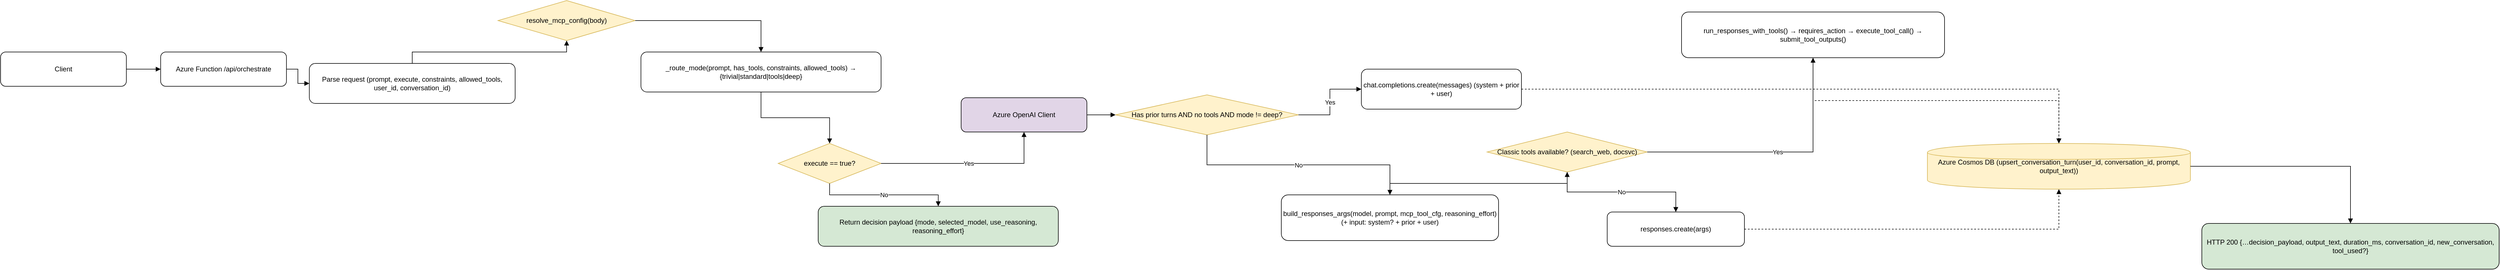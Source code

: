 <mxfile>
    <diagram name="Orchestrate HTTP Flow" id="0">
        <mxGraphModel dx="1111" dy="1288" grid="1" gridSize="10" guides="1" tooltips="1" connect="1" arrows="1" fold="1" page="1" pageScale="1" pageWidth="1600" pageHeight="1000" math="0" shadow="0">
            <root>
                <mxCell id="0"/>
                <mxCell id="1" parent="0"/>
                <mxCell id="2" value="Client" style="rounded=1;whiteSpace=wrap;html=1;" parent="1" vertex="1">
                    <mxGeometry x="40" y="80" width="220" height="60" as="geometry"/>
                </mxCell>
                <mxCell id="3" value="Azure Function /api/orchestrate" style="rounded=1;whiteSpace=wrap;html=1;" parent="1" vertex="1">
                    <mxGeometry x="320" y="80" width="220" height="60" as="geometry"/>
                </mxCell>
                <mxCell id="4" value="Parse request (prompt, execute, constraints, allowed_tools, user_id, conversation_id)" style="rounded=1;whiteSpace=wrap;html=1;" parent="1" vertex="1">
                    <mxGeometry x="580" y="100" width="360" height="70" as="geometry"/>
                </mxCell>
                <mxCell id="5" value="resolve_mcp_config(body)" style="rhombus;whiteSpace=wrap;html=1;fillColor=#fff2cc;strokeColor=#d6b656;" parent="1" vertex="1">
                    <mxGeometry x="910" y="-10" width="240" height="70" as="geometry"/>
                </mxCell>
                <mxCell id="6" value="_route_mode(prompt, has_tools, constraints, allowed_tools) → {trivial|standard|tools|deep}" style="rounded=1;whiteSpace=wrap;html=1;" parent="1" vertex="1">
                    <mxGeometry x="1160" y="80" width="420" height="70" as="geometry"/>
                </mxCell>
                <mxCell id="7" value="execute == true?" style="rhombus;whiteSpace=wrap;html=1;fillColor=#fff2cc;strokeColor=#d6b656;" parent="1" vertex="1">
                    <mxGeometry x="1400" y="240" width="180" height="70" as="geometry"/>
                </mxCell>
                <mxCell id="8" value="Return decision payload {mode, selected_model, use_reasoning, reasoning_effort}" style="rounded=1;whiteSpace=wrap;html=1;fillColor=#d5e8d4;" parent="1" vertex="1">
                    <mxGeometry x="1470" y="350" width="420" height="70" as="geometry"/>
                </mxCell>
                <mxCell id="9" value="Azure OpenAI Client" style="rounded=1;whiteSpace=wrap;html=1;fillColor=#e1d5e7;" parent="1" vertex="1">
                    <mxGeometry x="1720" y="160" width="220" height="60" as="geometry"/>
                </mxCell>
                <mxCell id="10" value="Has prior turns AND no tools AND mode != deep?" style="rhombus;whiteSpace=wrap;html=1;fillColor=#fff2cc;strokeColor=#d6b656;" parent="1" vertex="1">
                    <mxGeometry x="1990" y="155" width="320" height="70" as="geometry"/>
                </mxCell>
                <mxCell id="11" value="chat.completions.create(messages) (system + prior + user)" style="rounded=1;whiteSpace=wrap;html=1;" parent="1" vertex="1">
                    <mxGeometry x="2420" y="110" width="280" height="70" as="geometry"/>
                </mxCell>
                <mxCell id="12" value="build_responses_args(model, prompt, mcp_tool_cfg, reasoning_effort) (+ input: system? + prior + user)" style="rounded=1;whiteSpace=wrap;html=1;" parent="1" vertex="1">
                    <mxGeometry x="2280" y="330" width="380" height="80" as="geometry"/>
                </mxCell>
                <mxCell id="13" value="Classic tools available? (search_web, docsvc)" style="rhombus;whiteSpace=wrap;html=1;fillColor=#fff2cc;strokeColor=#d6b656;" parent="1" vertex="1">
                    <mxGeometry x="2640" y="220" width="280" height="70" as="geometry"/>
                </mxCell>
                <mxCell id="14" value="run_responses_with_tools() → requires_action → execute_tool_call() → submit_tool_outputs()" style="rounded=1;whiteSpace=wrap;html=1;" parent="1" vertex="1">
                    <mxGeometry x="2980" y="10" width="460" height="80" as="geometry"/>
                </mxCell>
                <mxCell id="15" value="responses.create(args)" style="rounded=1;whiteSpace=wrap;html=1;" parent="1" vertex="1">
                    <mxGeometry x="2850" y="360" width="240" height="60" as="geometry"/>
                </mxCell>
                <mxCell id="16" value="Azure Cosmos DB (upsert_conversation_turn(user_id, conversation_id, prompt, output_text))" style="shape=cylinder;whiteSpace=wrap;html=1;fillColor=#fff2cc;strokeColor=#d6b656;" parent="1" vertex="1">
                    <mxGeometry x="3410" y="240" width="460" height="80" as="geometry"/>
                </mxCell>
                <mxCell id="17" value="HTTP 200 {…decision_payload, output_text, duration_ms, conversation_id, new_conversation, tool_used?}" style="rounded=1;whiteSpace=wrap;html=1;fillColor=#d5e8d4;" parent="1" vertex="1">
                    <mxGeometry x="3890" y="380" width="520" height="80" as="geometry"/>
                </mxCell>
                <mxCell id="18" style="edgeStyle=orthogonalEdgeStyle;rounded=0;orthogonalLoop=1;jettySize=auto;html=1;endArrow=block;" parent="1" source="2" target="3" edge="1">
                    <mxGeometry relative="1" as="geometry"/>
                </mxCell>
                <mxCell id="19" style="edgeStyle=orthogonalEdgeStyle;rounded=0;orthogonalLoop=1;jettySize=auto;html=1;endArrow=block;" parent="1" source="3" target="4" edge="1">
                    <mxGeometry relative="1" as="geometry"/>
                </mxCell>
                <mxCell id="20" style="edgeStyle=orthogonalEdgeStyle;rounded=0;orthogonalLoop=1;jettySize=auto;html=1;endArrow=block;" parent="1" source="4" target="5" edge="1">
                    <mxGeometry relative="1" as="geometry"/>
                </mxCell>
                <mxCell id="21" style="edgeStyle=orthogonalEdgeStyle;rounded=0;orthogonalLoop=1;jettySize=auto;html=1;endArrow=block;" parent="1" source="5" target="6" edge="1">
                    <mxGeometry relative="1" as="geometry"/>
                </mxCell>
                <mxCell id="22" style="edgeStyle=orthogonalEdgeStyle;rounded=0;orthogonalLoop=1;jettySize=auto;html=1;endArrow=block;" parent="1" source="6" target="7" edge="1">
                    <mxGeometry relative="1" as="geometry"/>
                </mxCell>
                <mxCell id="23" value="No" style="edgeStyle=orthogonalEdgeStyle;rounded=0;orthogonalLoop=1;jettySize=auto;html=1;endArrow=block;" parent="1" source="7" target="8" edge="1">
                    <mxGeometry relative="1" as="geometry"/>
                </mxCell>
                <mxCell id="24" value="Yes" style="edgeStyle=orthogonalEdgeStyle;rounded=0;orthogonalLoop=1;jettySize=auto;html=1;endArrow=block;" parent="1" source="7" target="9" edge="1">
                    <mxGeometry relative="1" as="geometry"/>
                </mxCell>
                <mxCell id="25" style="edgeStyle=orthogonalEdgeStyle;rounded=0;orthogonalLoop=1;jettySize=auto;html=1;endArrow=block;" parent="1" source="9" target="10" edge="1">
                    <mxGeometry relative="1" as="geometry"/>
                </mxCell>
                <mxCell id="26" value="Yes" style="edgeStyle=orthogonalEdgeStyle;rounded=0;orthogonalLoop=1;jettySize=auto;html=1;endArrow=block;" parent="1" source="10" target="11" edge="1">
                    <mxGeometry relative="1" as="geometry"/>
                </mxCell>
                <mxCell id="27" value="No" style="edgeStyle=orthogonalEdgeStyle;rounded=0;orthogonalLoop=1;jettySize=auto;html=1;endArrow=block;" parent="1" source="10" target="12" edge="1">
                    <mxGeometry relative="1" as="geometry"/>
                </mxCell>
                <mxCell id="28" style="edgeStyle=orthogonalEdgeStyle;rounded=0;orthogonalLoop=1;jettySize=auto;html=1;endArrow=block;" parent="1" source="12" target="13" edge="1">
                    <mxGeometry relative="1" as="geometry"/>
                </mxCell>
                <mxCell id="29" value="Yes" style="edgeStyle=orthogonalEdgeStyle;rounded=0;orthogonalLoop=1;jettySize=auto;html=1;endArrow=block;" parent="1" source="13" target="14" edge="1">
                    <mxGeometry relative="1" as="geometry"/>
                </mxCell>
                <mxCell id="30" value="No" style="edgeStyle=orthogonalEdgeStyle;rounded=0;orthogonalLoop=1;jettySize=auto;html=1;endArrow=block;" parent="1" source="13" target="15" edge="1">
                    <mxGeometry relative="1" as="geometry"/>
                </mxCell>
                <mxCell id="31" style="edgeStyle=orthogonalEdgeStyle;rounded=0;orthogonalLoop=1;jettySize=auto;html=1;endArrow=block;dashed=1;" parent="1" source="11" target="16" edge="1">
                    <mxGeometry relative="1" as="geometry"/>
                </mxCell>
                <mxCell id="32" style="edgeStyle=orthogonalEdgeStyle;rounded=0;orthogonalLoop=1;jettySize=auto;html=1;endArrow=block;dashed=1;" parent="1" source="14" target="16" edge="1">
                    <mxGeometry relative="1" as="geometry"/>
                </mxCell>
                <mxCell id="33" style="edgeStyle=orthogonalEdgeStyle;rounded=0;orthogonalLoop=1;jettySize=auto;html=1;endArrow=block;dashed=1;" parent="1" source="15" target="16" edge="1">
                    <mxGeometry relative="1" as="geometry"/>
                </mxCell>
                <mxCell id="34" style="edgeStyle=orthogonalEdgeStyle;rounded=0;orthogonalLoop=1;jettySize=auto;html=1;endArrow=block;" parent="1" source="16" target="17" edge="1">
                    <mxGeometry relative="1" as="geometry"/>
                </mxCell>
            </root>
        </mxGraphModel>
    </diagram>
    <diagram name="MCP Endpoints Flow" id="1">
        <mxGraphModel dx="1111" dy="288" grid="1" gridSize="10" guides="1" tooltips="1" connect="1" arrows="1" fold="1" page="1" pageScale="1" pageWidth="1600" pageHeight="1000" math="0" shadow="0">
            <root>
                <mxCell id="0"/>
                <mxCell id="1" parent="0"/>
                <mxCell id="2" value="Client" style="rounded=1;whiteSpace=wrap;html=1;" parent="1" vertex="1">
                    <mxGeometry x="40" y="120" width="220" height="60" as="geometry"/>
                </mxCell>
                <mxCell id="3" value="Azure Function /api/mcp-run" style="rounded=1;whiteSpace=wrap;html=1;" parent="1" vertex="1">
                    <mxGeometry x="320" y="120" width="220" height="60" as="geometry"/>
                </mxCell>
                <mxCell id="4" value="resolve_mcp_config(merged)" style="rounded=1;whiteSpace=wrap;html=1;" parent="1" vertex="1">
                    <mxGeometry x="600" y="120" width="220" height="60" as="geometry"/>
                </mxCell>
                <mxCell id="5" value="build_responses_args(model, prompt, mcp_tool_cfg, reasoning_effort) (+ x_user_id?)" style="rounded=1;whiteSpace=wrap;html=1;" parent="1" vertex="1">
                    <mxGeometry x="880" y="120" width="420" height="70" as="geometry"/>
                </mxCell>
                <mxCell id="6" value="Classic tools present after filtering?" style="rhombus;whiteSpace=wrap;html=1;fillColor=#fff2cc;strokeColor=#d6b656;" parent="1" vertex="1">
                    <mxGeometry x="1320" y="120" width="300" height="70" as="geometry"/>
                </mxCell>
                <mxCell id="7" value="run_responses_with_tools()" style="rounded=1;whiteSpace=wrap;html=1;" parent="1" vertex="1">
                    <mxGeometry x="1640" y="40" width="280" height="60" as="geometry"/>
                </mxCell>
                <mxCell id="8" value="stream?" style="rhombus;whiteSpace=wrap;html=1;fillColor=#fff2cc;strokeColor=#d6b656;" parent="1" vertex="1">
                    <mxGeometry x="1680" y="180" width="140" height="60" as="geometry"/>
                </mxCell>
                <mxCell id="9" value="responses.stream()" style="rounded=1;whiteSpace=wrap;html=1;" parent="1" vertex="1">
                    <mxGeometry x="1980" y="90" width="220" height="60" as="geometry"/>
                </mxCell>
                <mxCell id="10" value="responses.create()" style="rounded=1;whiteSpace=wrap;html=1;" parent="1" vertex="1">
                    <mxGeometry x="2010" y="240" width="220" height="60" as="geometry"/>
                </mxCell>
                <mxCell id="11" value="Azure Cosmos DB (optional persistence when user_id provided)" style="shape=cylinder;whiteSpace=wrap;html=1;fillColor=#fff2cc;strokeColor=#d6b656;" parent="1" vertex="1">
                    <mxGeometry x="2340" y="140" width="420" height="70" as="geometry"/>
                </mxCell>
                <mxCell id="12" value="HTTP 200 {output_text, model, duration_ms, run_id, tool_used?, conversation_id?}" style="rounded=1;whiteSpace=wrap;html=1;fillColor=#d5e8d4;" parent="1" vertex="1">
                    <mxGeometry x="2720" y="290" width="520" height="80" as="geometry"/>
                </mxCell>
                <mxCell id="13" style="edgeStyle=orthogonalEdgeStyle;rounded=0;orthogonalLoop=1;jettySize=auto;html=1;endArrow=block;" parent="1" source="2" target="3" edge="1">
                    <mxGeometry relative="1" as="geometry"/>
                </mxCell>
                <mxCell id="14" style="edgeStyle=orthogonalEdgeStyle;rounded=0;orthogonalLoop=1;jettySize=auto;html=1;endArrow=block;" parent="1" source="3" target="4" edge="1">
                    <mxGeometry relative="1" as="geometry"/>
                </mxCell>
                <mxCell id="15" style="edgeStyle=orthogonalEdgeStyle;rounded=0;orthogonalLoop=1;jettySize=auto;html=1;endArrow=block;" parent="1" source="4" target="5" edge="1">
                    <mxGeometry relative="1" as="geometry"/>
                </mxCell>
                <mxCell id="16" style="edgeStyle=orthogonalEdgeStyle;rounded=0;orthogonalLoop=1;jettySize=auto;html=1;endArrow=block;" parent="1" source="5" target="6" edge="1">
                    <mxGeometry relative="1" as="geometry"/>
                </mxCell>
                <mxCell id="17" value="Yes" style="edgeStyle=orthogonalEdgeStyle;rounded=0;orthogonalLoop=1;jettySize=auto;html=1;endArrow=block;" parent="1" source="6" target="7" edge="1">
                    <mxGeometry relative="1" as="geometry"/>
                </mxCell>
                <mxCell id="18" value="No" style="edgeStyle=orthogonalEdgeStyle;rounded=0;orthogonalLoop=1;jettySize=auto;html=1;endArrow=block;" parent="1" source="6" target="8" edge="1">
                    <mxGeometry relative="1" as="geometry"/>
                </mxCell>
                <mxCell id="19" value="Yes" style="edgeStyle=orthogonalEdgeStyle;rounded=0;orthogonalLoop=1;jettySize=auto;html=1;endArrow=block;" parent="1" source="8" target="9" edge="1">
                    <mxGeometry relative="1" as="geometry"/>
                </mxCell>
                <mxCell id="20" value="No" style="edgeStyle=orthogonalEdgeStyle;rounded=0;orthogonalLoop=1;jettySize=auto;html=1;endArrow=block;" parent="1" source="8" target="10" edge="1">
                    <mxGeometry relative="1" as="geometry"/>
                </mxCell>
                <mxCell id="21" style="edgeStyle=orthogonalEdgeStyle;rounded=0;orthogonalLoop=1;jettySize=auto;html=1;endArrow=block;dashed=1;" parent="1" source="7" target="11" edge="1">
                    <mxGeometry relative="1" as="geometry"/>
                </mxCell>
                <mxCell id="22" style="edgeStyle=orthogonalEdgeStyle;rounded=0;orthogonalLoop=1;jettySize=auto;html=1;endArrow=block;dashed=1;" parent="1" source="9" target="11" edge="1">
                    <mxGeometry relative="1" as="geometry"/>
                </mxCell>
                <mxCell id="23" style="edgeStyle=orthogonalEdgeStyle;rounded=0;orthogonalLoop=1;jettySize=auto;html=1;endArrow=block;dashed=1;" parent="1" source="10" target="11" edge="1">
                    <mxGeometry relative="1" as="geometry"/>
                </mxCell>
                <mxCell id="24" style="edgeStyle=orthogonalEdgeStyle;rounded=0;orthogonalLoop=1;jettySize=auto;html=1;endArrow=block;" parent="1" source="11" target="12" edge="1">
                    <mxGeometry relative="1" as="geometry"/>
                </mxCell>
            </root>
        </mxGraphModel>
    </diagram>
    <diagram name="Background Jobs Flow" id="2">
        <mxGraphModel dx="1111" dy="288" grid="1" gridSize="10" guides="1" tooltips="1" connect="1" arrows="1" fold="1" page="1" pageScale="1" pageWidth="1600" pageHeight="1000" math="0" shadow="0">
            <root>
                <mxCell id="0"/>
                <mxCell id="1" parent="0"/>
                <mxCell id="2" value="Client" style="rounded=1;whiteSpace=wrap;html=1;" parent="1" vertex="1">
                    <mxGeometry x="40" y="120" width="220" height="60" as="geometry"/>
                </mxCell>
                <mxCell id="3" value="Azure Function /api/mcp-enqueue" style="rounded=1;whiteSpace=wrap;html=1;" parent="1" vertex="1">
                    <mxGeometry x="270" y="20" width="280" height="60" as="geometry"/>
                </mxCell>
                <mxCell id="4" value="Blob: {job_id}.req.json (upload request)" style="rounded=1;whiteSpace=wrap;html=1;" parent="1" vertex="1">
                    <mxGeometry x="520" y="170" width="320" height="60" as="geometry"/>
                </mxCell>
                <mxCell id="5" value="Blob: {job_id}.json (status=queued)" style="rounded=1;whiteSpace=wrap;html=1;" parent="1" vertex="1">
                    <mxGeometry x="310" y="260" width="320" height="60" as="geometry"/>
                </mxCell>
                <mxCell id="6" value="Queue: mcpjobs (enqueue message)" style="rounded=1;whiteSpace=wrap;html=1;" parent="1" vertex="1">
                    <mxGeometry x="580" y="20" width="320" height="60" as="geometry"/>
                </mxCell>
                <mxCell id="7" value="Queue trigger func.Blueprint.queue_trigger" style="rounded=1;whiteSpace=wrap;html=1;" parent="1" vertex="1">
                    <mxGeometry x="1080" y="200" width="360" height="60" as="geometry"/>
                </mxCell>
                <mxCell id="8" value="Mark status running (progress=1, startedAt)" style="rounded=1;whiteSpace=wrap;html=1;" parent="1" vertex="1">
                    <mxGeometry x="1540" y="200" width="360" height="60" as="geometry"/>
                </mxCell>
                <mxCell id="9" value="build_responses_args(…); streaming if MCP-only; else run_responses_with_tools()" style="rounded=1;whiteSpace=wrap;html=1;" parent="1" vertex="1">
                    <mxGeometry x="2000" y="200" width="520" height="70" as="geometry"/>
                </mxCell>
                <mxCell id="10" value="While streaming: write partial_output + progress → Blob {job_id}.json" style="rounded=1;whiteSpace=wrap;html=1;dashed=1;" parent="1" vertex="1">
                    <mxGeometry x="2290" y="30" width="460" height="70" as="geometry"/>
                </mxCell>
                <mxCell id="11" value="Write final result {status: done, output_text, progress: 100, duration_ms} → Blob {job_id}.json" style="rounded=1;whiteSpace=wrap;html=1;fillColor=#d5e8d4;" parent="1" vertex="1">
                    <mxGeometry x="2600" y="200" width="540" height="70" as="geometry"/>
                </mxCell>
                <mxCell id="12" value="Azure Function /api/mcp-process (client processes job)" style="rounded=1;whiteSpace=wrap;html=1;" parent="1" vertex="1">
                    <mxGeometry x="660" y="340" width="420" height="60" as="geometry"/>
                </mxCell>
                <mxCell id="13" style="edgeStyle=orthogonalEdgeStyle;rounded=0;orthogonalLoop=1;jettySize=auto;html=1;endArrow=block;" parent="1" source="2" target="3" edge="1">
                    <mxGeometry relative="1" as="geometry"/>
                </mxCell>
                <mxCell id="14" style="edgeStyle=orthogonalEdgeStyle;rounded=0;orthogonalLoop=1;jettySize=auto;html=1;endArrow=block;" parent="1" source="3" target="4" edge="1">
                    <mxGeometry relative="1" as="geometry"/>
                </mxCell>
                <mxCell id="15" style="edgeStyle=orthogonalEdgeStyle;rounded=0;orthogonalLoop=1;jettySize=auto;html=1;endArrow=block;" parent="1" source="3" target="5" edge="1">
                    <mxGeometry relative="1" as="geometry"/>
                </mxCell>
                <mxCell id="16" style="edgeStyle=orthogonalEdgeStyle;rounded=0;orthogonalLoop=1;jettySize=auto;html=1;endArrow=block;" parent="1" source="3" target="6" edge="1">
                    <mxGeometry relative="1" as="geometry"/>
                </mxCell>
                <mxCell id="17" style="edgeStyle=orthogonalEdgeStyle;rounded=0;orthogonalLoop=1;jettySize=auto;html=1;endArrow=block;" parent="1" source="6" target="7" edge="1">
                    <mxGeometry relative="1" as="geometry"/>
                </mxCell>
                <mxCell id="18" style="edgeStyle=orthogonalEdgeStyle;rounded=0;orthogonalLoop=1;jettySize=auto;html=1;endArrow=block;" parent="1" source="7" target="8" edge="1">
                    <mxGeometry relative="1" as="geometry"/>
                </mxCell>
                <mxCell id="19" style="edgeStyle=orthogonalEdgeStyle;rounded=0;orthogonalLoop=1;jettySize=auto;html=1;endArrow=block;" parent="1" source="8" target="9" edge="1">
                    <mxGeometry relative="1" as="geometry"/>
                </mxCell>
                <mxCell id="20" style="edgeStyle=orthogonalEdgeStyle;rounded=0;orthogonalLoop=1;jettySize=auto;html=1;endArrow=block;dashed=1;" parent="1" source="9" target="10" edge="1">
                    <mxGeometry relative="1" as="geometry"/>
                </mxCell>
                <mxCell id="21" style="edgeStyle=orthogonalEdgeStyle;rounded=0;orthogonalLoop=1;jettySize=auto;html=1;endArrow=block;" parent="1" source="9" target="11" edge="1">
                    <mxGeometry relative="1" as="geometry"/>
                </mxCell>
                <mxCell id="22" style="edgeStyle=orthogonalEdgeStyle;rounded=0;orthogonalLoop=1;jettySize=auto;html=1;endArrow=block;" parent="1" source="2" target="12" edge="1">
                    <mxGeometry relative="1" as="geometry"/>
                </mxCell>
            </root>
        </mxGraphModel>
    </diagram>
    <diagram name="Cosmos Memory Model" id="3">
        <mxGraphModel dx="3308" dy="720" grid="1" gridSize="10" guides="1" tooltips="1" connect="1" arrows="1" fold="1" page="1" pageScale="1" pageWidth="1600" pageHeight="1000" math="0" shadow="0">
            <root>
                <mxCell id="0"/>
                <mxCell id="1" parent="0"/>
                <mxCell id="2" value="&lt;div style=&quot;text-align: justify;&quot;&gt;&lt;span style=&quot;background-color: transparent;&quot;&gt;Conversation Document (id == conversation_id)&amp;nbsp;&lt;/span&gt;&lt;/div&gt;&lt;div&gt;&lt;div style=&quot;text-align: justify;&quot;&gt;&lt;span style=&quot;color: rgb(63, 63, 63); background-color: transparent;&quot;&gt;- id: string (ex: “user123_42”)&amp;nbsp;&lt;/span&gt;&lt;/div&gt;&lt;div style=&quot;text-align: justify;&quot;&gt;- conversation_id: string (copie de id) - type: “conversation”&amp;nbsp;&lt;/div&gt;&lt;div style=&quot;text-align: justify;&quot;&gt;- user_id: string&amp;nbsp;&lt;/div&gt;&lt;div style=&quot;text-align: justify;&quot;&gt;- memory_id: int (compteur séquentiel)&amp;nbsp;&lt;/div&gt;&lt;div style=&quot;text-align: justify;&quot;&gt;- title: string (dérivé du 1er message user, court)&amp;nbsp;&lt;/div&gt;&lt;div style=&quot;text-align: justify;&quot;&gt;- messages: array of:     • role: “user” | “assistant”&amp;nbsp;&lt;/div&gt;&lt;div style=&quot;text-align: justify;&quot;&gt;- content: string (texte nettoyé/sanitisé)&amp;nbsp;&lt;/div&gt;&lt;div style=&quot;text-align: justify;&quot;&gt;- timestamp: ISO8601&amp;nbsp;&lt;/div&gt;&lt;div style=&quot;text-align: justify;&quot;&gt;- createdAt / updatedAt (ISO) - created_at / updated_at (ISO, legacy-friendly)&amp;nbsp;&lt;/div&gt;&lt;div style=&quot;text-align: justify;&quot;&gt;- ttl: int (secs; défaut 60 jours)&lt;/div&gt;&lt;/div&gt;" style="whiteSpace=wrap;html=1;rounded=1;shadow=1;align=center;" parent="1" vertex="1">
                    <mxGeometry x="110" y="190" width="620" height="240" as="geometry"/>
                </mxCell>
                <mxCell id="3" value="upsert_conversation_turn(user_id, conversation_id, user_text, assistant_text) • crée le doc s’il n’existe pas • ajoute 1 message user, puis 1 message assistant • backfill “title” si manquant" style="rounded=1;whiteSpace=wrap;html=1;" parent="1" vertex="1">
                    <mxGeometry x="900" y="30" width="520" height="160" as="geometry"/>
                </mxCell>
                <mxCell id="4" value="get_conversation_messages(user_id, conversation_id, limit) • retourne les derniers N messages" style="rounded=1;whiteSpace=wrap;html=1;" parent="1" vertex="1">
                    <mxGeometry x="980" y="250" width="520" height="120" as="geometry"/>
                </mxCell>
                <mxCell id="5" value="get_next_memory_id(user_id) • calcule next_id via MAX(memory_id) ou suffixe de id" style="rounded=1;whiteSpace=wrap;html=1;" parent="1" vertex="1">
                    <mxGeometry x="900" y="430" width="520" height="120" as="geometry"/>
                </mxCell>
                <mxCell id="6" value="met à jour" style="edgeStyle=orthogonalEdgeStyle;rounded=0;orthogonalLoop=1;jettySize=auto;html=1;endArrow=block;" parent="1" source="3" target="2" edge="1">
                    <mxGeometry relative="1" as="geometry"/>
                </mxCell>
                <mxCell id="7" value="lit" style="edgeStyle=orthogonalEdgeStyle;rounded=0;orthogonalLoop=1;jettySize=auto;html=1;endArrow=block;" parent="1" source="4" target="2" edge="1">
                    <mxGeometry relative="1" as="geometry"/>
                </mxCell>
                <mxCell id="8" value="calcule" style="edgeStyle=orthogonalEdgeStyle;rounded=0;orthogonalLoop=1;jettySize=auto;html=1;endArrow=block;" parent="1" source="5" target="2" edge="1">
                    <mxGeometry relative="1" as="geometry"/>
                </mxCell>
            </root>
        </mxGraphModel>
    </diagram>
    <diagram name="Ask HTTP Flow (Optionnel)" id="4">
        <mxGraphModel dx="1323" dy="288" grid="1" gridSize="10" guides="1" tooltips="1" connect="1" arrows="1" fold="1" page="1" pageScale="1" pageWidth="1600" pageHeight="1000" math="0" shadow="0">
            <root>
                <mxCell id="0"/>
                <mxCell id="1" parent="0"/>
                <mxCell id="2" value="Client" style="rounded=1;whiteSpace=wrap;html=1;" parent="1" vertex="1">
                    <mxGeometry x="40" y="120" width="220" height="60" as="geometry"/>
                </mxCell>
                <mxCell id="3" value="Azure Function /api/ask" style="rounded=1;whiteSpace=wrap;html=1;" parent="1" vertex="1">
                    <mxGeometry x="320" y="120" width="220" height="60" as="geometry"/>
                </mxCell>
                <mxCell id="4" value="Parse body (prompt, model?, user_id?, conversation_id?, reasoning_effort?)" style="rounded=1;whiteSpace=wrap;html=1;" parent="1" vertex="1">
                    <mxGeometry x="600" y="115" width="420" height="70" as="geometry"/>
                </mxCell>
                <mxCell id="5" value="Load prior turns (last 3 pairs) → input messages" style="rounded=1;whiteSpace=wrap;html=1;" parent="1" vertex="1">
                    <mxGeometry x="900" width="420" height="60" as="geometry"/>
                </mxCell>
                <mxCell id="6" value="Attach classic tools if available (tool_choice=auto)" style="rounded=1;whiteSpace=wrap;html=1;" parent="1" vertex="1">
                    <mxGeometry x="900" y="240" width="420" height="60" as="geometry"/>
                </mxCell>
                <mxCell id="7" value="tools exist?" style="rhombus;whiteSpace=wrap;html=1;fillColor=#fff2cc;strokeColor=#d6b656;" parent="1" vertex="1">
                    <mxGeometry x="1360" y="150" width="160" height="60" as="geometry"/>
                </mxCell>
                <mxCell id="8" value="run_responses_with_tools() → fallback without tools if empty output" style="rounded=1;whiteSpace=wrap;html=1;" parent="1" vertex="1">
                    <mxGeometry x="1660" y="100" width="520" height="70" as="geometry"/>
                </mxCell>
                <mxCell id="9" value="responses.create()" style="rounded=1;whiteSpace=wrap;html=1;" parent="1" vertex="1">
                    <mxGeometry x="1660" y="210" width="220" height="60" as="geometry"/>
                </mxCell>
                <mxCell id="10" value="Persist turn to Cosmos" style="shape=cylinder;whiteSpace=wrap;html=1;fillColor=#fff2cc;strokeColor=#d6b656;" parent="1" vertex="1">
                    <mxGeometry x="2260" y="150" width="280" height="70" as="geometry"/>
                </mxCell>
                <mxCell id="11" value="HTTP 200 {output_text, model, duration_ms, tool_used?, user_id?, conversation_id?, new_conversation?, persisted?}" style="rounded=1;whiteSpace=wrap;html=1;fillColor=#d5e8d4;" parent="1" vertex="1">
                    <mxGeometry x="2650" y="145" width="640" height="80" as="geometry"/>
                </mxCell>
                <mxCell id="12" style="edgeStyle=orthogonalEdgeStyle;rounded=0;orthogonalLoop=1;jettySize=auto;html=1;endArrow=block;" parent="1" source="2" target="3" edge="1">
                    <mxGeometry relative="1" as="geometry"/>
                </mxCell>
                <mxCell id="13" style="edgeStyle=orthogonalEdgeStyle;rounded=0;orthogonalLoop=1;jettySize=auto;html=1;endArrow=block;" parent="1" source="3" target="4" edge="1">
                    <mxGeometry relative="1" as="geometry"/>
                </mxCell>
                <mxCell id="14" value="If user_id" style="edgeStyle=orthogonalEdgeStyle;rounded=0;orthogonalLoop=1;jettySize=auto;html=1;endArrow=block;" parent="1" source="4" target="5" edge="1">
                    <mxGeometry relative="1" as="geometry"/>
                </mxCell>
                <mxCell id="15" style="edgeStyle=orthogonalEdgeStyle;rounded=0;orthogonalLoop=1;jettySize=auto;html=1;endArrow=block;" parent="1" source="5" target="6" edge="1">
                    <mxGeometry relative="1" as="geometry"/>
                </mxCell>
                <mxCell id="16" value="Else" style="edgeStyle=orthogonalEdgeStyle;rounded=0;orthogonalLoop=1;jettySize=auto;html=1;endArrow=block;" parent="1" source="4" target="6" edge="1">
                    <mxGeometry relative="1" as="geometry"/>
                </mxCell>
                <mxCell id="17" style="edgeStyle=orthogonalEdgeStyle;rounded=0;orthogonalLoop=1;jettySize=auto;html=1;endArrow=block;" parent="1" source="6" target="7" edge="1">
                    <mxGeometry relative="1" as="geometry"/>
                </mxCell>
                <mxCell id="18" value="Yes" style="edgeStyle=orthogonalEdgeStyle;rounded=0;orthogonalLoop=1;jettySize=auto;html=1;endArrow=block;" parent="1" source="7" target="8" edge="1">
                    <mxGeometry relative="1" as="geometry"/>
                </mxCell>
                <mxCell id="19" value="No" style="edgeStyle=orthogonalEdgeStyle;rounded=0;orthogonalLoop=1;jettySize=auto;html=1;endArrow=block;" parent="1" source="7" target="9" edge="1">
                    <mxGeometry relative="1" as="geometry"/>
                </mxCell>
                <mxCell id="20" style="edgeStyle=orthogonalEdgeStyle;rounded=0;orthogonalLoop=1;jettySize=auto;html=1;endArrow=block;dashed=1;" parent="1" source="8" target="10" edge="1">
                    <mxGeometry relative="1" as="geometry"/>
                </mxCell>
                <mxCell id="21" style="edgeStyle=orthogonalEdgeStyle;rounded=0;orthogonalLoop=1;jettySize=auto;html=1;endArrow=block;dashed=1;" parent="1" source="9" target="10" edge="1">
                    <mxGeometry relative="1" as="geometry"/>
                </mxCell>
                <mxCell id="22" style="edgeStyle=orthogonalEdgeStyle;rounded=0;orthogonalLoop=1;jettySize=auto;html=1;endArrow=block;" parent="1" source="10" target="11" edge="1">
                    <mxGeometry relative="1" as="geometry"/>
                </mxCell>
            </root>
        </mxGraphModel>
    </diagram>
</mxfile>